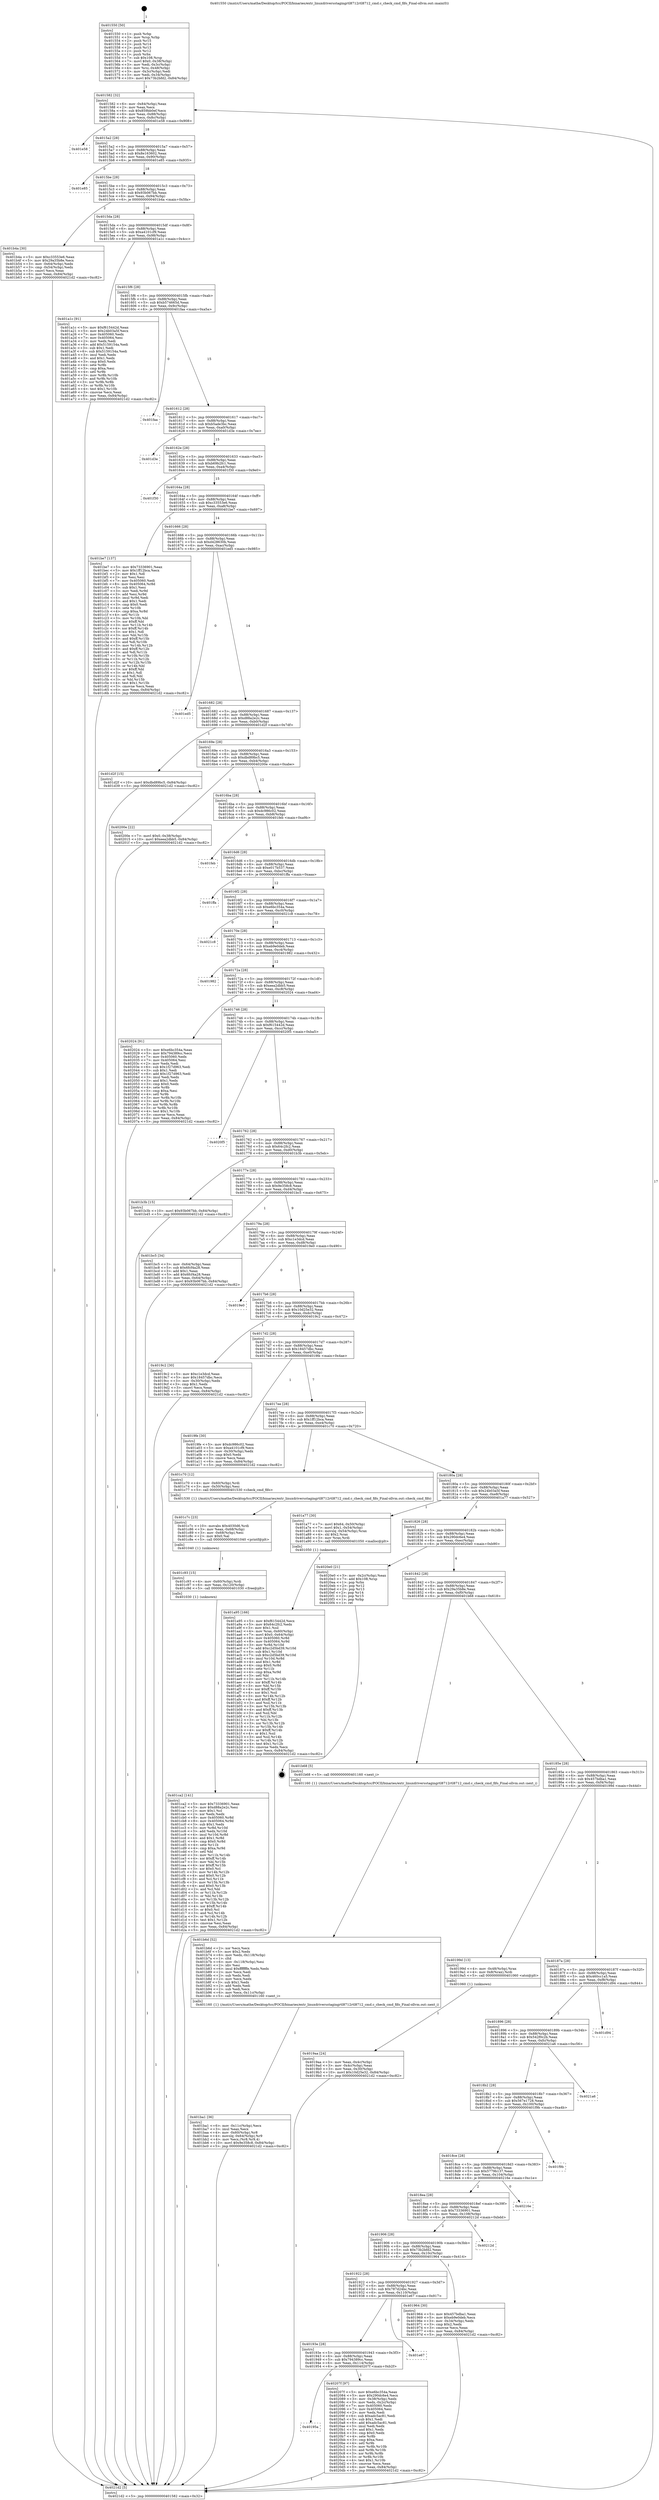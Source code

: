 digraph "0x401550" {
  label = "0x401550 (/mnt/c/Users/mathe/Desktop/tcc/POCII/binaries/extr_linuxdriversstagingrtl8712rtl8712_cmd.c_check_cmd_fifo_Final-ollvm.out::main(0))"
  labelloc = "t"
  node[shape=record]

  Entry [label="",width=0.3,height=0.3,shape=circle,fillcolor=black,style=filled]
  "0x401582" [label="{
     0x401582 [32]\l
     | [instrs]\l
     &nbsp;&nbsp;0x401582 \<+6\>: mov -0x84(%rbp),%eax\l
     &nbsp;&nbsp;0x401588 \<+2\>: mov %eax,%ecx\l
     &nbsp;&nbsp;0x40158a \<+6\>: sub $0x859bb0ef,%ecx\l
     &nbsp;&nbsp;0x401590 \<+6\>: mov %eax,-0x88(%rbp)\l
     &nbsp;&nbsp;0x401596 \<+6\>: mov %ecx,-0x8c(%rbp)\l
     &nbsp;&nbsp;0x40159c \<+6\>: je 0000000000401e58 \<main+0x908\>\l
  }"]
  "0x401e58" [label="{
     0x401e58\l
  }", style=dashed]
  "0x4015a2" [label="{
     0x4015a2 [28]\l
     | [instrs]\l
     &nbsp;&nbsp;0x4015a2 \<+5\>: jmp 00000000004015a7 \<main+0x57\>\l
     &nbsp;&nbsp;0x4015a7 \<+6\>: mov -0x88(%rbp),%eax\l
     &nbsp;&nbsp;0x4015ad \<+5\>: sub $0x8e163602,%eax\l
     &nbsp;&nbsp;0x4015b2 \<+6\>: mov %eax,-0x90(%rbp)\l
     &nbsp;&nbsp;0x4015b8 \<+6\>: je 0000000000401e85 \<main+0x935\>\l
  }"]
  Exit [label="",width=0.3,height=0.3,shape=circle,fillcolor=black,style=filled,peripheries=2]
  "0x401e85" [label="{
     0x401e85\l
  }", style=dashed]
  "0x4015be" [label="{
     0x4015be [28]\l
     | [instrs]\l
     &nbsp;&nbsp;0x4015be \<+5\>: jmp 00000000004015c3 \<main+0x73\>\l
     &nbsp;&nbsp;0x4015c3 \<+6\>: mov -0x88(%rbp),%eax\l
     &nbsp;&nbsp;0x4015c9 \<+5\>: sub $0x93b067bb,%eax\l
     &nbsp;&nbsp;0x4015ce \<+6\>: mov %eax,-0x94(%rbp)\l
     &nbsp;&nbsp;0x4015d4 \<+6\>: je 0000000000401b4a \<main+0x5fa\>\l
  }"]
  "0x40195a" [label="{
     0x40195a\l
  }", style=dashed]
  "0x401b4a" [label="{
     0x401b4a [30]\l
     | [instrs]\l
     &nbsp;&nbsp;0x401b4a \<+5\>: mov $0xc33553e6,%eax\l
     &nbsp;&nbsp;0x401b4f \<+5\>: mov $0x29a35b8e,%ecx\l
     &nbsp;&nbsp;0x401b54 \<+3\>: mov -0x64(%rbp),%edx\l
     &nbsp;&nbsp;0x401b57 \<+3\>: cmp -0x54(%rbp),%edx\l
     &nbsp;&nbsp;0x401b5a \<+3\>: cmovl %ecx,%eax\l
     &nbsp;&nbsp;0x401b5d \<+6\>: mov %eax,-0x84(%rbp)\l
     &nbsp;&nbsp;0x401b63 \<+5\>: jmp 00000000004021d2 \<main+0xc82\>\l
  }"]
  "0x4015da" [label="{
     0x4015da [28]\l
     | [instrs]\l
     &nbsp;&nbsp;0x4015da \<+5\>: jmp 00000000004015df \<main+0x8f\>\l
     &nbsp;&nbsp;0x4015df \<+6\>: mov -0x88(%rbp),%eax\l
     &nbsp;&nbsp;0x4015e5 \<+5\>: sub $0xa4101cf9,%eax\l
     &nbsp;&nbsp;0x4015ea \<+6\>: mov %eax,-0x98(%rbp)\l
     &nbsp;&nbsp;0x4015f0 \<+6\>: je 0000000000401a1c \<main+0x4cc\>\l
  }"]
  "0x40207f" [label="{
     0x40207f [97]\l
     | [instrs]\l
     &nbsp;&nbsp;0x40207f \<+5\>: mov $0xe6bc354a,%eax\l
     &nbsp;&nbsp;0x402084 \<+5\>: mov $0x290dc6e4,%ecx\l
     &nbsp;&nbsp;0x402089 \<+3\>: mov -0x38(%rbp),%edx\l
     &nbsp;&nbsp;0x40208c \<+3\>: mov %edx,-0x2c(%rbp)\l
     &nbsp;&nbsp;0x40208f \<+7\>: mov 0x405060,%edx\l
     &nbsp;&nbsp;0x402096 \<+7\>: mov 0x405064,%esi\l
     &nbsp;&nbsp;0x40209d \<+2\>: mov %edx,%edi\l
     &nbsp;&nbsp;0x40209f \<+6\>: sub $0xadc5ac81,%edi\l
     &nbsp;&nbsp;0x4020a5 \<+3\>: sub $0x1,%edi\l
     &nbsp;&nbsp;0x4020a8 \<+6\>: add $0xadc5ac81,%edi\l
     &nbsp;&nbsp;0x4020ae \<+3\>: imul %edi,%edx\l
     &nbsp;&nbsp;0x4020b1 \<+3\>: and $0x1,%edx\l
     &nbsp;&nbsp;0x4020b4 \<+3\>: cmp $0x0,%edx\l
     &nbsp;&nbsp;0x4020b7 \<+4\>: sete %r8b\l
     &nbsp;&nbsp;0x4020bb \<+3\>: cmp $0xa,%esi\l
     &nbsp;&nbsp;0x4020be \<+4\>: setl %r9b\l
     &nbsp;&nbsp;0x4020c2 \<+3\>: mov %r8b,%r10b\l
     &nbsp;&nbsp;0x4020c5 \<+3\>: and %r9b,%r10b\l
     &nbsp;&nbsp;0x4020c8 \<+3\>: xor %r9b,%r8b\l
     &nbsp;&nbsp;0x4020cb \<+3\>: or %r8b,%r10b\l
     &nbsp;&nbsp;0x4020ce \<+4\>: test $0x1,%r10b\l
     &nbsp;&nbsp;0x4020d2 \<+3\>: cmovne %ecx,%eax\l
     &nbsp;&nbsp;0x4020d5 \<+6\>: mov %eax,-0x84(%rbp)\l
     &nbsp;&nbsp;0x4020db \<+5\>: jmp 00000000004021d2 \<main+0xc82\>\l
  }"]
  "0x401a1c" [label="{
     0x401a1c [91]\l
     | [instrs]\l
     &nbsp;&nbsp;0x401a1c \<+5\>: mov $0xf615442d,%eax\l
     &nbsp;&nbsp;0x401a21 \<+5\>: mov $0x24b03a5f,%ecx\l
     &nbsp;&nbsp;0x401a26 \<+7\>: mov 0x405060,%edx\l
     &nbsp;&nbsp;0x401a2d \<+7\>: mov 0x405064,%esi\l
     &nbsp;&nbsp;0x401a34 \<+2\>: mov %edx,%edi\l
     &nbsp;&nbsp;0x401a36 \<+6\>: add $0x5159154a,%edi\l
     &nbsp;&nbsp;0x401a3c \<+3\>: sub $0x1,%edi\l
     &nbsp;&nbsp;0x401a3f \<+6\>: sub $0x5159154a,%edi\l
     &nbsp;&nbsp;0x401a45 \<+3\>: imul %edi,%edx\l
     &nbsp;&nbsp;0x401a48 \<+3\>: and $0x1,%edx\l
     &nbsp;&nbsp;0x401a4b \<+3\>: cmp $0x0,%edx\l
     &nbsp;&nbsp;0x401a4e \<+4\>: sete %r8b\l
     &nbsp;&nbsp;0x401a52 \<+3\>: cmp $0xa,%esi\l
     &nbsp;&nbsp;0x401a55 \<+4\>: setl %r9b\l
     &nbsp;&nbsp;0x401a59 \<+3\>: mov %r8b,%r10b\l
     &nbsp;&nbsp;0x401a5c \<+3\>: and %r9b,%r10b\l
     &nbsp;&nbsp;0x401a5f \<+3\>: xor %r9b,%r8b\l
     &nbsp;&nbsp;0x401a62 \<+3\>: or %r8b,%r10b\l
     &nbsp;&nbsp;0x401a65 \<+4\>: test $0x1,%r10b\l
     &nbsp;&nbsp;0x401a69 \<+3\>: cmovne %ecx,%eax\l
     &nbsp;&nbsp;0x401a6c \<+6\>: mov %eax,-0x84(%rbp)\l
     &nbsp;&nbsp;0x401a72 \<+5\>: jmp 00000000004021d2 \<main+0xc82\>\l
  }"]
  "0x4015f6" [label="{
     0x4015f6 [28]\l
     | [instrs]\l
     &nbsp;&nbsp;0x4015f6 \<+5\>: jmp 00000000004015fb \<main+0xab\>\l
     &nbsp;&nbsp;0x4015fb \<+6\>: mov -0x88(%rbp),%eax\l
     &nbsp;&nbsp;0x401601 \<+5\>: sub $0xb574665d,%eax\l
     &nbsp;&nbsp;0x401606 \<+6\>: mov %eax,-0x9c(%rbp)\l
     &nbsp;&nbsp;0x40160c \<+6\>: je 0000000000401faa \<main+0xa5a\>\l
  }"]
  "0x40193e" [label="{
     0x40193e [28]\l
     | [instrs]\l
     &nbsp;&nbsp;0x40193e \<+5\>: jmp 0000000000401943 \<main+0x3f3\>\l
     &nbsp;&nbsp;0x401943 \<+6\>: mov -0x88(%rbp),%eax\l
     &nbsp;&nbsp;0x401949 \<+5\>: sub $0x794389cc,%eax\l
     &nbsp;&nbsp;0x40194e \<+6\>: mov %eax,-0x114(%rbp)\l
     &nbsp;&nbsp;0x401954 \<+6\>: je 000000000040207f \<main+0xb2f\>\l
  }"]
  "0x401faa" [label="{
     0x401faa\l
  }", style=dashed]
  "0x401612" [label="{
     0x401612 [28]\l
     | [instrs]\l
     &nbsp;&nbsp;0x401612 \<+5\>: jmp 0000000000401617 \<main+0xc7\>\l
     &nbsp;&nbsp;0x401617 \<+6\>: mov -0x88(%rbp),%eax\l
     &nbsp;&nbsp;0x40161d \<+5\>: sub $0xb5ade3bc,%eax\l
     &nbsp;&nbsp;0x401622 \<+6\>: mov %eax,-0xa0(%rbp)\l
     &nbsp;&nbsp;0x401628 \<+6\>: je 0000000000401d3e \<main+0x7ee\>\l
  }"]
  "0x401e67" [label="{
     0x401e67\l
  }", style=dashed]
  "0x401d3e" [label="{
     0x401d3e\l
  }", style=dashed]
  "0x40162e" [label="{
     0x40162e [28]\l
     | [instrs]\l
     &nbsp;&nbsp;0x40162e \<+5\>: jmp 0000000000401633 \<main+0xe3\>\l
     &nbsp;&nbsp;0x401633 \<+6\>: mov -0x88(%rbp),%eax\l
     &nbsp;&nbsp;0x401639 \<+5\>: sub $0xb69b2fc1,%eax\l
     &nbsp;&nbsp;0x40163e \<+6\>: mov %eax,-0xa4(%rbp)\l
     &nbsp;&nbsp;0x401644 \<+6\>: je 0000000000401f30 \<main+0x9e0\>\l
  }"]
  "0x401ca2" [label="{
     0x401ca2 [141]\l
     | [instrs]\l
     &nbsp;&nbsp;0x401ca2 \<+5\>: mov $0x73336901,%eax\l
     &nbsp;&nbsp;0x401ca7 \<+5\>: mov $0xd88a2e2c,%esi\l
     &nbsp;&nbsp;0x401cac \<+2\>: mov $0x1,%cl\l
     &nbsp;&nbsp;0x401cae \<+2\>: xor %edx,%edx\l
     &nbsp;&nbsp;0x401cb0 \<+8\>: mov 0x405060,%r8d\l
     &nbsp;&nbsp;0x401cb8 \<+8\>: mov 0x405064,%r9d\l
     &nbsp;&nbsp;0x401cc0 \<+3\>: sub $0x1,%edx\l
     &nbsp;&nbsp;0x401cc3 \<+3\>: mov %r8d,%r10d\l
     &nbsp;&nbsp;0x401cc6 \<+3\>: add %edx,%r10d\l
     &nbsp;&nbsp;0x401cc9 \<+4\>: imul %r10d,%r8d\l
     &nbsp;&nbsp;0x401ccd \<+4\>: and $0x1,%r8d\l
     &nbsp;&nbsp;0x401cd1 \<+4\>: cmp $0x0,%r8d\l
     &nbsp;&nbsp;0x401cd5 \<+4\>: sete %r11b\l
     &nbsp;&nbsp;0x401cd9 \<+4\>: cmp $0xa,%r9d\l
     &nbsp;&nbsp;0x401cdd \<+3\>: setl %bl\l
     &nbsp;&nbsp;0x401ce0 \<+3\>: mov %r11b,%r14b\l
     &nbsp;&nbsp;0x401ce3 \<+4\>: xor $0xff,%r14b\l
     &nbsp;&nbsp;0x401ce7 \<+3\>: mov %bl,%r15b\l
     &nbsp;&nbsp;0x401cea \<+4\>: xor $0xff,%r15b\l
     &nbsp;&nbsp;0x401cee \<+3\>: xor $0x0,%cl\l
     &nbsp;&nbsp;0x401cf1 \<+3\>: mov %r14b,%r12b\l
     &nbsp;&nbsp;0x401cf4 \<+4\>: and $0x0,%r12b\l
     &nbsp;&nbsp;0x401cf8 \<+3\>: and %cl,%r11b\l
     &nbsp;&nbsp;0x401cfb \<+3\>: mov %r15b,%r13b\l
     &nbsp;&nbsp;0x401cfe \<+4\>: and $0x0,%r13b\l
     &nbsp;&nbsp;0x401d02 \<+2\>: and %cl,%bl\l
     &nbsp;&nbsp;0x401d04 \<+3\>: or %r11b,%r12b\l
     &nbsp;&nbsp;0x401d07 \<+3\>: or %bl,%r13b\l
     &nbsp;&nbsp;0x401d0a \<+3\>: xor %r13b,%r12b\l
     &nbsp;&nbsp;0x401d0d \<+3\>: or %r15b,%r14b\l
     &nbsp;&nbsp;0x401d10 \<+4\>: xor $0xff,%r14b\l
     &nbsp;&nbsp;0x401d14 \<+3\>: or $0x0,%cl\l
     &nbsp;&nbsp;0x401d17 \<+3\>: and %cl,%r14b\l
     &nbsp;&nbsp;0x401d1a \<+3\>: or %r14b,%r12b\l
     &nbsp;&nbsp;0x401d1d \<+4\>: test $0x1,%r12b\l
     &nbsp;&nbsp;0x401d21 \<+3\>: cmovne %esi,%eax\l
     &nbsp;&nbsp;0x401d24 \<+6\>: mov %eax,-0x84(%rbp)\l
     &nbsp;&nbsp;0x401d2a \<+5\>: jmp 00000000004021d2 \<main+0xc82\>\l
  }"]
  "0x401f30" [label="{
     0x401f30\l
  }", style=dashed]
  "0x40164a" [label="{
     0x40164a [28]\l
     | [instrs]\l
     &nbsp;&nbsp;0x40164a \<+5\>: jmp 000000000040164f \<main+0xff\>\l
     &nbsp;&nbsp;0x40164f \<+6\>: mov -0x88(%rbp),%eax\l
     &nbsp;&nbsp;0x401655 \<+5\>: sub $0xc33553e6,%eax\l
     &nbsp;&nbsp;0x40165a \<+6\>: mov %eax,-0xa8(%rbp)\l
     &nbsp;&nbsp;0x401660 \<+6\>: je 0000000000401be7 \<main+0x697\>\l
  }"]
  "0x401c93" [label="{
     0x401c93 [15]\l
     | [instrs]\l
     &nbsp;&nbsp;0x401c93 \<+4\>: mov -0x60(%rbp),%rdi\l
     &nbsp;&nbsp;0x401c97 \<+6\>: mov %eax,-0x120(%rbp)\l
     &nbsp;&nbsp;0x401c9d \<+5\>: call 0000000000401030 \<free@plt\>\l
     | [calls]\l
     &nbsp;&nbsp;0x401030 \{1\} (unknown)\l
  }"]
  "0x401be7" [label="{
     0x401be7 [137]\l
     | [instrs]\l
     &nbsp;&nbsp;0x401be7 \<+5\>: mov $0x73336901,%eax\l
     &nbsp;&nbsp;0x401bec \<+5\>: mov $0x1ff12bca,%ecx\l
     &nbsp;&nbsp;0x401bf1 \<+2\>: mov $0x1,%dl\l
     &nbsp;&nbsp;0x401bf3 \<+2\>: xor %esi,%esi\l
     &nbsp;&nbsp;0x401bf5 \<+7\>: mov 0x405060,%edi\l
     &nbsp;&nbsp;0x401bfc \<+8\>: mov 0x405064,%r8d\l
     &nbsp;&nbsp;0x401c04 \<+3\>: sub $0x1,%esi\l
     &nbsp;&nbsp;0x401c07 \<+3\>: mov %edi,%r9d\l
     &nbsp;&nbsp;0x401c0a \<+3\>: add %esi,%r9d\l
     &nbsp;&nbsp;0x401c0d \<+4\>: imul %r9d,%edi\l
     &nbsp;&nbsp;0x401c11 \<+3\>: and $0x1,%edi\l
     &nbsp;&nbsp;0x401c14 \<+3\>: cmp $0x0,%edi\l
     &nbsp;&nbsp;0x401c17 \<+4\>: sete %r10b\l
     &nbsp;&nbsp;0x401c1b \<+4\>: cmp $0xa,%r8d\l
     &nbsp;&nbsp;0x401c1f \<+4\>: setl %r11b\l
     &nbsp;&nbsp;0x401c23 \<+3\>: mov %r10b,%bl\l
     &nbsp;&nbsp;0x401c26 \<+3\>: xor $0xff,%bl\l
     &nbsp;&nbsp;0x401c29 \<+3\>: mov %r11b,%r14b\l
     &nbsp;&nbsp;0x401c2c \<+4\>: xor $0xff,%r14b\l
     &nbsp;&nbsp;0x401c30 \<+3\>: xor $0x1,%dl\l
     &nbsp;&nbsp;0x401c33 \<+3\>: mov %bl,%r15b\l
     &nbsp;&nbsp;0x401c36 \<+4\>: and $0xff,%r15b\l
     &nbsp;&nbsp;0x401c3a \<+3\>: and %dl,%r10b\l
     &nbsp;&nbsp;0x401c3d \<+3\>: mov %r14b,%r12b\l
     &nbsp;&nbsp;0x401c40 \<+4\>: and $0xff,%r12b\l
     &nbsp;&nbsp;0x401c44 \<+3\>: and %dl,%r11b\l
     &nbsp;&nbsp;0x401c47 \<+3\>: or %r10b,%r15b\l
     &nbsp;&nbsp;0x401c4a \<+3\>: or %r11b,%r12b\l
     &nbsp;&nbsp;0x401c4d \<+3\>: xor %r12b,%r15b\l
     &nbsp;&nbsp;0x401c50 \<+3\>: or %r14b,%bl\l
     &nbsp;&nbsp;0x401c53 \<+3\>: xor $0xff,%bl\l
     &nbsp;&nbsp;0x401c56 \<+3\>: or $0x1,%dl\l
     &nbsp;&nbsp;0x401c59 \<+2\>: and %dl,%bl\l
     &nbsp;&nbsp;0x401c5b \<+3\>: or %bl,%r15b\l
     &nbsp;&nbsp;0x401c5e \<+4\>: test $0x1,%r15b\l
     &nbsp;&nbsp;0x401c62 \<+3\>: cmovne %ecx,%eax\l
     &nbsp;&nbsp;0x401c65 \<+6\>: mov %eax,-0x84(%rbp)\l
     &nbsp;&nbsp;0x401c6b \<+5\>: jmp 00000000004021d2 \<main+0xc82\>\l
  }"]
  "0x401666" [label="{
     0x401666 [28]\l
     | [instrs]\l
     &nbsp;&nbsp;0x401666 \<+5\>: jmp 000000000040166b \<main+0x11b\>\l
     &nbsp;&nbsp;0x40166b \<+6\>: mov -0x88(%rbp),%eax\l
     &nbsp;&nbsp;0x401671 \<+5\>: sub $0xd428630b,%eax\l
     &nbsp;&nbsp;0x401676 \<+6\>: mov %eax,-0xac(%rbp)\l
     &nbsp;&nbsp;0x40167c \<+6\>: je 0000000000401ed5 \<main+0x985\>\l
  }"]
  "0x401c7c" [label="{
     0x401c7c [23]\l
     | [instrs]\l
     &nbsp;&nbsp;0x401c7c \<+10\>: movabs $0x4030d6,%rdi\l
     &nbsp;&nbsp;0x401c86 \<+3\>: mov %eax,-0x68(%rbp)\l
     &nbsp;&nbsp;0x401c89 \<+3\>: mov -0x68(%rbp),%esi\l
     &nbsp;&nbsp;0x401c8c \<+2\>: mov $0x0,%al\l
     &nbsp;&nbsp;0x401c8e \<+5\>: call 0000000000401040 \<printf@plt\>\l
     | [calls]\l
     &nbsp;&nbsp;0x401040 \{1\} (unknown)\l
  }"]
  "0x401ed5" [label="{
     0x401ed5\l
  }", style=dashed]
  "0x401682" [label="{
     0x401682 [28]\l
     | [instrs]\l
     &nbsp;&nbsp;0x401682 \<+5\>: jmp 0000000000401687 \<main+0x137\>\l
     &nbsp;&nbsp;0x401687 \<+6\>: mov -0x88(%rbp),%eax\l
     &nbsp;&nbsp;0x40168d \<+5\>: sub $0xd88a2e2c,%eax\l
     &nbsp;&nbsp;0x401692 \<+6\>: mov %eax,-0xb0(%rbp)\l
     &nbsp;&nbsp;0x401698 \<+6\>: je 0000000000401d2f \<main+0x7df\>\l
  }"]
  "0x401ba1" [label="{
     0x401ba1 [36]\l
     | [instrs]\l
     &nbsp;&nbsp;0x401ba1 \<+6\>: mov -0x11c(%rbp),%ecx\l
     &nbsp;&nbsp;0x401ba7 \<+3\>: imul %eax,%ecx\l
     &nbsp;&nbsp;0x401baa \<+4\>: mov -0x60(%rbp),%r8\l
     &nbsp;&nbsp;0x401bae \<+4\>: movslq -0x64(%rbp),%r9\l
     &nbsp;&nbsp;0x401bb2 \<+4\>: mov %ecx,(%r8,%r9,4)\l
     &nbsp;&nbsp;0x401bb6 \<+10\>: movl $0x9e358c8,-0x84(%rbp)\l
     &nbsp;&nbsp;0x401bc0 \<+5\>: jmp 00000000004021d2 \<main+0xc82\>\l
  }"]
  "0x401d2f" [label="{
     0x401d2f [15]\l
     | [instrs]\l
     &nbsp;&nbsp;0x401d2f \<+10\>: movl $0xdbd89bc5,-0x84(%rbp)\l
     &nbsp;&nbsp;0x401d39 \<+5\>: jmp 00000000004021d2 \<main+0xc82\>\l
  }"]
  "0x40169e" [label="{
     0x40169e [28]\l
     | [instrs]\l
     &nbsp;&nbsp;0x40169e \<+5\>: jmp 00000000004016a3 \<main+0x153\>\l
     &nbsp;&nbsp;0x4016a3 \<+6\>: mov -0x88(%rbp),%eax\l
     &nbsp;&nbsp;0x4016a9 \<+5\>: sub $0xdbd89bc5,%eax\l
     &nbsp;&nbsp;0x4016ae \<+6\>: mov %eax,-0xb4(%rbp)\l
     &nbsp;&nbsp;0x4016b4 \<+6\>: je 000000000040200e \<main+0xabe\>\l
  }"]
  "0x401b6d" [label="{
     0x401b6d [52]\l
     | [instrs]\l
     &nbsp;&nbsp;0x401b6d \<+2\>: xor %ecx,%ecx\l
     &nbsp;&nbsp;0x401b6f \<+5\>: mov $0x2,%edx\l
     &nbsp;&nbsp;0x401b74 \<+6\>: mov %edx,-0x118(%rbp)\l
     &nbsp;&nbsp;0x401b7a \<+1\>: cltd\l
     &nbsp;&nbsp;0x401b7b \<+6\>: mov -0x118(%rbp),%esi\l
     &nbsp;&nbsp;0x401b81 \<+2\>: idiv %esi\l
     &nbsp;&nbsp;0x401b83 \<+6\>: imul $0xfffffffe,%edx,%edx\l
     &nbsp;&nbsp;0x401b89 \<+2\>: mov %ecx,%edi\l
     &nbsp;&nbsp;0x401b8b \<+2\>: sub %edx,%edi\l
     &nbsp;&nbsp;0x401b8d \<+2\>: mov %ecx,%edx\l
     &nbsp;&nbsp;0x401b8f \<+3\>: sub $0x1,%edx\l
     &nbsp;&nbsp;0x401b92 \<+2\>: add %edx,%edi\l
     &nbsp;&nbsp;0x401b94 \<+2\>: sub %edi,%ecx\l
     &nbsp;&nbsp;0x401b96 \<+6\>: mov %ecx,-0x11c(%rbp)\l
     &nbsp;&nbsp;0x401b9c \<+5\>: call 0000000000401160 \<next_i\>\l
     | [calls]\l
     &nbsp;&nbsp;0x401160 \{1\} (/mnt/c/Users/mathe/Desktop/tcc/POCII/binaries/extr_linuxdriversstagingrtl8712rtl8712_cmd.c_check_cmd_fifo_Final-ollvm.out::next_i)\l
  }"]
  "0x40200e" [label="{
     0x40200e [22]\l
     | [instrs]\l
     &nbsp;&nbsp;0x40200e \<+7\>: movl $0x0,-0x38(%rbp)\l
     &nbsp;&nbsp;0x402015 \<+10\>: movl $0xeea2dbb5,-0x84(%rbp)\l
     &nbsp;&nbsp;0x40201f \<+5\>: jmp 00000000004021d2 \<main+0xc82\>\l
  }"]
  "0x4016ba" [label="{
     0x4016ba [28]\l
     | [instrs]\l
     &nbsp;&nbsp;0x4016ba \<+5\>: jmp 00000000004016bf \<main+0x16f\>\l
     &nbsp;&nbsp;0x4016bf \<+6\>: mov -0x88(%rbp),%eax\l
     &nbsp;&nbsp;0x4016c5 \<+5\>: sub $0xdc986c02,%eax\l
     &nbsp;&nbsp;0x4016ca \<+6\>: mov %eax,-0xb8(%rbp)\l
     &nbsp;&nbsp;0x4016d0 \<+6\>: je 0000000000401feb \<main+0xa9b\>\l
  }"]
  "0x401a95" [label="{
     0x401a95 [166]\l
     | [instrs]\l
     &nbsp;&nbsp;0x401a95 \<+5\>: mov $0xf615442d,%ecx\l
     &nbsp;&nbsp;0x401a9a \<+5\>: mov $0x64c2fc2,%edx\l
     &nbsp;&nbsp;0x401a9f \<+3\>: mov $0x1,%sil\l
     &nbsp;&nbsp;0x401aa2 \<+4\>: mov %rax,-0x60(%rbp)\l
     &nbsp;&nbsp;0x401aa6 \<+7\>: movl $0x0,-0x64(%rbp)\l
     &nbsp;&nbsp;0x401aad \<+8\>: mov 0x405060,%r8d\l
     &nbsp;&nbsp;0x401ab5 \<+8\>: mov 0x405064,%r9d\l
     &nbsp;&nbsp;0x401abd \<+3\>: mov %r8d,%r10d\l
     &nbsp;&nbsp;0x401ac0 \<+7\>: add $0xc2d5bd39,%r10d\l
     &nbsp;&nbsp;0x401ac7 \<+4\>: sub $0x1,%r10d\l
     &nbsp;&nbsp;0x401acb \<+7\>: sub $0xc2d5bd39,%r10d\l
     &nbsp;&nbsp;0x401ad2 \<+4\>: imul %r10d,%r8d\l
     &nbsp;&nbsp;0x401ad6 \<+4\>: and $0x1,%r8d\l
     &nbsp;&nbsp;0x401ada \<+4\>: cmp $0x0,%r8d\l
     &nbsp;&nbsp;0x401ade \<+4\>: sete %r11b\l
     &nbsp;&nbsp;0x401ae2 \<+4\>: cmp $0xa,%r9d\l
     &nbsp;&nbsp;0x401ae6 \<+3\>: setl %bl\l
     &nbsp;&nbsp;0x401ae9 \<+3\>: mov %r11b,%r14b\l
     &nbsp;&nbsp;0x401aec \<+4\>: xor $0xff,%r14b\l
     &nbsp;&nbsp;0x401af0 \<+3\>: mov %bl,%r15b\l
     &nbsp;&nbsp;0x401af3 \<+4\>: xor $0xff,%r15b\l
     &nbsp;&nbsp;0x401af7 \<+4\>: xor $0x1,%sil\l
     &nbsp;&nbsp;0x401afb \<+3\>: mov %r14b,%r12b\l
     &nbsp;&nbsp;0x401afe \<+4\>: and $0xff,%r12b\l
     &nbsp;&nbsp;0x401b02 \<+3\>: and %sil,%r11b\l
     &nbsp;&nbsp;0x401b05 \<+3\>: mov %r15b,%r13b\l
     &nbsp;&nbsp;0x401b08 \<+4\>: and $0xff,%r13b\l
     &nbsp;&nbsp;0x401b0c \<+3\>: and %sil,%bl\l
     &nbsp;&nbsp;0x401b0f \<+3\>: or %r11b,%r12b\l
     &nbsp;&nbsp;0x401b12 \<+3\>: or %bl,%r13b\l
     &nbsp;&nbsp;0x401b15 \<+3\>: xor %r13b,%r12b\l
     &nbsp;&nbsp;0x401b18 \<+3\>: or %r15b,%r14b\l
     &nbsp;&nbsp;0x401b1b \<+4\>: xor $0xff,%r14b\l
     &nbsp;&nbsp;0x401b1f \<+4\>: or $0x1,%sil\l
     &nbsp;&nbsp;0x401b23 \<+3\>: and %sil,%r14b\l
     &nbsp;&nbsp;0x401b26 \<+3\>: or %r14b,%r12b\l
     &nbsp;&nbsp;0x401b29 \<+4\>: test $0x1,%r12b\l
     &nbsp;&nbsp;0x401b2d \<+3\>: cmovne %edx,%ecx\l
     &nbsp;&nbsp;0x401b30 \<+6\>: mov %ecx,-0x84(%rbp)\l
     &nbsp;&nbsp;0x401b36 \<+5\>: jmp 00000000004021d2 \<main+0xc82\>\l
  }"]
  "0x401feb" [label="{
     0x401feb\l
  }", style=dashed]
  "0x4016d6" [label="{
     0x4016d6 [28]\l
     | [instrs]\l
     &nbsp;&nbsp;0x4016d6 \<+5\>: jmp 00000000004016db \<main+0x18b\>\l
     &nbsp;&nbsp;0x4016db \<+6\>: mov -0x88(%rbp),%eax\l
     &nbsp;&nbsp;0x4016e1 \<+5\>: sub $0xe017b537,%eax\l
     &nbsp;&nbsp;0x4016e6 \<+6\>: mov %eax,-0xbc(%rbp)\l
     &nbsp;&nbsp;0x4016ec \<+6\>: je 0000000000401ffa \<main+0xaaa\>\l
  }"]
  "0x4019aa" [label="{
     0x4019aa [24]\l
     | [instrs]\l
     &nbsp;&nbsp;0x4019aa \<+3\>: mov %eax,-0x4c(%rbp)\l
     &nbsp;&nbsp;0x4019ad \<+3\>: mov -0x4c(%rbp),%eax\l
     &nbsp;&nbsp;0x4019b0 \<+3\>: mov %eax,-0x30(%rbp)\l
     &nbsp;&nbsp;0x4019b3 \<+10\>: movl $0x10d25e32,-0x84(%rbp)\l
     &nbsp;&nbsp;0x4019bd \<+5\>: jmp 00000000004021d2 \<main+0xc82\>\l
  }"]
  "0x401ffa" [label="{
     0x401ffa\l
  }", style=dashed]
  "0x4016f2" [label="{
     0x4016f2 [28]\l
     | [instrs]\l
     &nbsp;&nbsp;0x4016f2 \<+5\>: jmp 00000000004016f7 \<main+0x1a7\>\l
     &nbsp;&nbsp;0x4016f7 \<+6\>: mov -0x88(%rbp),%eax\l
     &nbsp;&nbsp;0x4016fd \<+5\>: sub $0xe6bc354a,%eax\l
     &nbsp;&nbsp;0x401702 \<+6\>: mov %eax,-0xc0(%rbp)\l
     &nbsp;&nbsp;0x401708 \<+6\>: je 00000000004021c8 \<main+0xc78\>\l
  }"]
  "0x401550" [label="{
     0x401550 [50]\l
     | [instrs]\l
     &nbsp;&nbsp;0x401550 \<+1\>: push %rbp\l
     &nbsp;&nbsp;0x401551 \<+3\>: mov %rsp,%rbp\l
     &nbsp;&nbsp;0x401554 \<+2\>: push %r15\l
     &nbsp;&nbsp;0x401556 \<+2\>: push %r14\l
     &nbsp;&nbsp;0x401558 \<+2\>: push %r13\l
     &nbsp;&nbsp;0x40155a \<+2\>: push %r12\l
     &nbsp;&nbsp;0x40155c \<+1\>: push %rbx\l
     &nbsp;&nbsp;0x40155d \<+7\>: sub $0x108,%rsp\l
     &nbsp;&nbsp;0x401564 \<+7\>: movl $0x0,-0x38(%rbp)\l
     &nbsp;&nbsp;0x40156b \<+3\>: mov %edi,-0x3c(%rbp)\l
     &nbsp;&nbsp;0x40156e \<+4\>: mov %rsi,-0x48(%rbp)\l
     &nbsp;&nbsp;0x401572 \<+3\>: mov -0x3c(%rbp),%edi\l
     &nbsp;&nbsp;0x401575 \<+3\>: mov %edi,-0x34(%rbp)\l
     &nbsp;&nbsp;0x401578 \<+10\>: movl $0x73b2bfd2,-0x84(%rbp)\l
  }"]
  "0x4021c8" [label="{
     0x4021c8\l
  }", style=dashed]
  "0x40170e" [label="{
     0x40170e [28]\l
     | [instrs]\l
     &nbsp;&nbsp;0x40170e \<+5\>: jmp 0000000000401713 \<main+0x1c3\>\l
     &nbsp;&nbsp;0x401713 \<+6\>: mov -0x88(%rbp),%eax\l
     &nbsp;&nbsp;0x401719 \<+5\>: sub $0xeb9e0deb,%eax\l
     &nbsp;&nbsp;0x40171e \<+6\>: mov %eax,-0xc4(%rbp)\l
     &nbsp;&nbsp;0x401724 \<+6\>: je 0000000000401982 \<main+0x432\>\l
  }"]
  "0x4021d2" [label="{
     0x4021d2 [5]\l
     | [instrs]\l
     &nbsp;&nbsp;0x4021d2 \<+5\>: jmp 0000000000401582 \<main+0x32\>\l
  }"]
  "0x401982" [label="{
     0x401982\l
  }", style=dashed]
  "0x40172a" [label="{
     0x40172a [28]\l
     | [instrs]\l
     &nbsp;&nbsp;0x40172a \<+5\>: jmp 000000000040172f \<main+0x1df\>\l
     &nbsp;&nbsp;0x40172f \<+6\>: mov -0x88(%rbp),%eax\l
     &nbsp;&nbsp;0x401735 \<+5\>: sub $0xeea2dbb5,%eax\l
     &nbsp;&nbsp;0x40173a \<+6\>: mov %eax,-0xc8(%rbp)\l
     &nbsp;&nbsp;0x401740 \<+6\>: je 0000000000402024 \<main+0xad4\>\l
  }"]
  "0x401922" [label="{
     0x401922 [28]\l
     | [instrs]\l
     &nbsp;&nbsp;0x401922 \<+5\>: jmp 0000000000401927 \<main+0x3d7\>\l
     &nbsp;&nbsp;0x401927 \<+6\>: mov -0x88(%rbp),%eax\l
     &nbsp;&nbsp;0x40192d \<+5\>: sub $0x787d24bc,%eax\l
     &nbsp;&nbsp;0x401932 \<+6\>: mov %eax,-0x110(%rbp)\l
     &nbsp;&nbsp;0x401938 \<+6\>: je 0000000000401e67 \<main+0x917\>\l
  }"]
  "0x402024" [label="{
     0x402024 [91]\l
     | [instrs]\l
     &nbsp;&nbsp;0x402024 \<+5\>: mov $0xe6bc354a,%eax\l
     &nbsp;&nbsp;0x402029 \<+5\>: mov $0x794389cc,%ecx\l
     &nbsp;&nbsp;0x40202e \<+7\>: mov 0x405060,%edx\l
     &nbsp;&nbsp;0x402035 \<+7\>: mov 0x405064,%esi\l
     &nbsp;&nbsp;0x40203c \<+2\>: mov %edx,%edi\l
     &nbsp;&nbsp;0x40203e \<+6\>: sub $0x1f27d963,%edi\l
     &nbsp;&nbsp;0x402044 \<+3\>: sub $0x1,%edi\l
     &nbsp;&nbsp;0x402047 \<+6\>: add $0x1f27d963,%edi\l
     &nbsp;&nbsp;0x40204d \<+3\>: imul %edi,%edx\l
     &nbsp;&nbsp;0x402050 \<+3\>: and $0x1,%edx\l
     &nbsp;&nbsp;0x402053 \<+3\>: cmp $0x0,%edx\l
     &nbsp;&nbsp;0x402056 \<+4\>: sete %r8b\l
     &nbsp;&nbsp;0x40205a \<+3\>: cmp $0xa,%esi\l
     &nbsp;&nbsp;0x40205d \<+4\>: setl %r9b\l
     &nbsp;&nbsp;0x402061 \<+3\>: mov %r8b,%r10b\l
     &nbsp;&nbsp;0x402064 \<+3\>: and %r9b,%r10b\l
     &nbsp;&nbsp;0x402067 \<+3\>: xor %r9b,%r8b\l
     &nbsp;&nbsp;0x40206a \<+3\>: or %r8b,%r10b\l
     &nbsp;&nbsp;0x40206d \<+4\>: test $0x1,%r10b\l
     &nbsp;&nbsp;0x402071 \<+3\>: cmovne %ecx,%eax\l
     &nbsp;&nbsp;0x402074 \<+6\>: mov %eax,-0x84(%rbp)\l
     &nbsp;&nbsp;0x40207a \<+5\>: jmp 00000000004021d2 \<main+0xc82\>\l
  }"]
  "0x401746" [label="{
     0x401746 [28]\l
     | [instrs]\l
     &nbsp;&nbsp;0x401746 \<+5\>: jmp 000000000040174b \<main+0x1fb\>\l
     &nbsp;&nbsp;0x40174b \<+6\>: mov -0x88(%rbp),%eax\l
     &nbsp;&nbsp;0x401751 \<+5\>: sub $0xf615442d,%eax\l
     &nbsp;&nbsp;0x401756 \<+6\>: mov %eax,-0xcc(%rbp)\l
     &nbsp;&nbsp;0x40175c \<+6\>: je 00000000004020f5 \<main+0xba5\>\l
  }"]
  "0x401964" [label="{
     0x401964 [30]\l
     | [instrs]\l
     &nbsp;&nbsp;0x401964 \<+5\>: mov $0x457bdba1,%eax\l
     &nbsp;&nbsp;0x401969 \<+5\>: mov $0xeb9e0deb,%ecx\l
     &nbsp;&nbsp;0x40196e \<+3\>: mov -0x34(%rbp),%edx\l
     &nbsp;&nbsp;0x401971 \<+3\>: cmp $0x2,%edx\l
     &nbsp;&nbsp;0x401974 \<+3\>: cmovne %ecx,%eax\l
     &nbsp;&nbsp;0x401977 \<+6\>: mov %eax,-0x84(%rbp)\l
     &nbsp;&nbsp;0x40197d \<+5\>: jmp 00000000004021d2 \<main+0xc82\>\l
  }"]
  "0x4020f5" [label="{
     0x4020f5\l
  }", style=dashed]
  "0x401762" [label="{
     0x401762 [28]\l
     | [instrs]\l
     &nbsp;&nbsp;0x401762 \<+5\>: jmp 0000000000401767 \<main+0x217\>\l
     &nbsp;&nbsp;0x401767 \<+6\>: mov -0x88(%rbp),%eax\l
     &nbsp;&nbsp;0x40176d \<+5\>: sub $0x64c2fc2,%eax\l
     &nbsp;&nbsp;0x401772 \<+6\>: mov %eax,-0xd0(%rbp)\l
     &nbsp;&nbsp;0x401778 \<+6\>: je 0000000000401b3b \<main+0x5eb\>\l
  }"]
  "0x401906" [label="{
     0x401906 [28]\l
     | [instrs]\l
     &nbsp;&nbsp;0x401906 \<+5\>: jmp 000000000040190b \<main+0x3bb\>\l
     &nbsp;&nbsp;0x40190b \<+6\>: mov -0x88(%rbp),%eax\l
     &nbsp;&nbsp;0x401911 \<+5\>: sub $0x73b2bfd2,%eax\l
     &nbsp;&nbsp;0x401916 \<+6\>: mov %eax,-0x10c(%rbp)\l
     &nbsp;&nbsp;0x40191c \<+6\>: je 0000000000401964 \<main+0x414\>\l
  }"]
  "0x401b3b" [label="{
     0x401b3b [15]\l
     | [instrs]\l
     &nbsp;&nbsp;0x401b3b \<+10\>: movl $0x93b067bb,-0x84(%rbp)\l
     &nbsp;&nbsp;0x401b45 \<+5\>: jmp 00000000004021d2 \<main+0xc82\>\l
  }"]
  "0x40177e" [label="{
     0x40177e [28]\l
     | [instrs]\l
     &nbsp;&nbsp;0x40177e \<+5\>: jmp 0000000000401783 \<main+0x233\>\l
     &nbsp;&nbsp;0x401783 \<+6\>: mov -0x88(%rbp),%eax\l
     &nbsp;&nbsp;0x401789 \<+5\>: sub $0x9e358c8,%eax\l
     &nbsp;&nbsp;0x40178e \<+6\>: mov %eax,-0xd4(%rbp)\l
     &nbsp;&nbsp;0x401794 \<+6\>: je 0000000000401bc5 \<main+0x675\>\l
  }"]
  "0x40212d" [label="{
     0x40212d\l
  }", style=dashed]
  "0x401bc5" [label="{
     0x401bc5 [34]\l
     | [instrs]\l
     &nbsp;&nbsp;0x401bc5 \<+3\>: mov -0x64(%rbp),%eax\l
     &nbsp;&nbsp;0x401bc8 \<+5\>: sub $0x6fcf4a28,%eax\l
     &nbsp;&nbsp;0x401bcd \<+3\>: add $0x1,%eax\l
     &nbsp;&nbsp;0x401bd0 \<+5\>: add $0x6fcf4a28,%eax\l
     &nbsp;&nbsp;0x401bd5 \<+3\>: mov %eax,-0x64(%rbp)\l
     &nbsp;&nbsp;0x401bd8 \<+10\>: movl $0x93b067bb,-0x84(%rbp)\l
     &nbsp;&nbsp;0x401be2 \<+5\>: jmp 00000000004021d2 \<main+0xc82\>\l
  }"]
  "0x40179a" [label="{
     0x40179a [28]\l
     | [instrs]\l
     &nbsp;&nbsp;0x40179a \<+5\>: jmp 000000000040179f \<main+0x24f\>\l
     &nbsp;&nbsp;0x40179f \<+6\>: mov -0x88(%rbp),%eax\l
     &nbsp;&nbsp;0x4017a5 \<+5\>: sub $0xc1e3dcd,%eax\l
     &nbsp;&nbsp;0x4017aa \<+6\>: mov %eax,-0xd8(%rbp)\l
     &nbsp;&nbsp;0x4017b0 \<+6\>: je 00000000004019e0 \<main+0x490\>\l
  }"]
  "0x4018ea" [label="{
     0x4018ea [28]\l
     | [instrs]\l
     &nbsp;&nbsp;0x4018ea \<+5\>: jmp 00000000004018ef \<main+0x39f\>\l
     &nbsp;&nbsp;0x4018ef \<+6\>: mov -0x88(%rbp),%eax\l
     &nbsp;&nbsp;0x4018f5 \<+5\>: sub $0x73336901,%eax\l
     &nbsp;&nbsp;0x4018fa \<+6\>: mov %eax,-0x108(%rbp)\l
     &nbsp;&nbsp;0x401900 \<+6\>: je 000000000040212d \<main+0xbdd\>\l
  }"]
  "0x4019e0" [label="{
     0x4019e0\l
  }", style=dashed]
  "0x4017b6" [label="{
     0x4017b6 [28]\l
     | [instrs]\l
     &nbsp;&nbsp;0x4017b6 \<+5\>: jmp 00000000004017bb \<main+0x26b\>\l
     &nbsp;&nbsp;0x4017bb \<+6\>: mov -0x88(%rbp),%eax\l
     &nbsp;&nbsp;0x4017c1 \<+5\>: sub $0x10d25e32,%eax\l
     &nbsp;&nbsp;0x4017c6 \<+6\>: mov %eax,-0xdc(%rbp)\l
     &nbsp;&nbsp;0x4017cc \<+6\>: je 00000000004019c2 \<main+0x472\>\l
  }"]
  "0x40216e" [label="{
     0x40216e\l
  }", style=dashed]
  "0x4019c2" [label="{
     0x4019c2 [30]\l
     | [instrs]\l
     &nbsp;&nbsp;0x4019c2 \<+5\>: mov $0xc1e3dcd,%eax\l
     &nbsp;&nbsp;0x4019c7 \<+5\>: mov $0x18457dbc,%ecx\l
     &nbsp;&nbsp;0x4019cc \<+3\>: mov -0x30(%rbp),%edx\l
     &nbsp;&nbsp;0x4019cf \<+3\>: cmp $0x1,%edx\l
     &nbsp;&nbsp;0x4019d2 \<+3\>: cmovl %ecx,%eax\l
     &nbsp;&nbsp;0x4019d5 \<+6\>: mov %eax,-0x84(%rbp)\l
     &nbsp;&nbsp;0x4019db \<+5\>: jmp 00000000004021d2 \<main+0xc82\>\l
  }"]
  "0x4017d2" [label="{
     0x4017d2 [28]\l
     | [instrs]\l
     &nbsp;&nbsp;0x4017d2 \<+5\>: jmp 00000000004017d7 \<main+0x287\>\l
     &nbsp;&nbsp;0x4017d7 \<+6\>: mov -0x88(%rbp),%eax\l
     &nbsp;&nbsp;0x4017dd \<+5\>: sub $0x18457dbc,%eax\l
     &nbsp;&nbsp;0x4017e2 \<+6\>: mov %eax,-0xe0(%rbp)\l
     &nbsp;&nbsp;0x4017e8 \<+6\>: je 00000000004019fe \<main+0x4ae\>\l
  }"]
  "0x4018ce" [label="{
     0x4018ce [28]\l
     | [instrs]\l
     &nbsp;&nbsp;0x4018ce \<+5\>: jmp 00000000004018d3 \<main+0x383\>\l
     &nbsp;&nbsp;0x4018d3 \<+6\>: mov -0x88(%rbp),%eax\l
     &nbsp;&nbsp;0x4018d9 \<+5\>: sub $0x5779b137,%eax\l
     &nbsp;&nbsp;0x4018de \<+6\>: mov %eax,-0x104(%rbp)\l
     &nbsp;&nbsp;0x4018e4 \<+6\>: je 000000000040216e \<main+0xc1e\>\l
  }"]
  "0x4019fe" [label="{
     0x4019fe [30]\l
     | [instrs]\l
     &nbsp;&nbsp;0x4019fe \<+5\>: mov $0xdc986c02,%eax\l
     &nbsp;&nbsp;0x401a03 \<+5\>: mov $0xa4101cf9,%ecx\l
     &nbsp;&nbsp;0x401a08 \<+3\>: mov -0x30(%rbp),%edx\l
     &nbsp;&nbsp;0x401a0b \<+3\>: cmp $0x0,%edx\l
     &nbsp;&nbsp;0x401a0e \<+3\>: cmove %ecx,%eax\l
     &nbsp;&nbsp;0x401a11 \<+6\>: mov %eax,-0x84(%rbp)\l
     &nbsp;&nbsp;0x401a17 \<+5\>: jmp 00000000004021d2 \<main+0xc82\>\l
  }"]
  "0x4017ee" [label="{
     0x4017ee [28]\l
     | [instrs]\l
     &nbsp;&nbsp;0x4017ee \<+5\>: jmp 00000000004017f3 \<main+0x2a3\>\l
     &nbsp;&nbsp;0x4017f3 \<+6\>: mov -0x88(%rbp),%eax\l
     &nbsp;&nbsp;0x4017f9 \<+5\>: sub $0x1ff12bca,%eax\l
     &nbsp;&nbsp;0x4017fe \<+6\>: mov %eax,-0xe4(%rbp)\l
     &nbsp;&nbsp;0x401804 \<+6\>: je 0000000000401c70 \<main+0x720\>\l
  }"]
  "0x401f9b" [label="{
     0x401f9b\l
  }", style=dashed]
  "0x401c70" [label="{
     0x401c70 [12]\l
     | [instrs]\l
     &nbsp;&nbsp;0x401c70 \<+4\>: mov -0x60(%rbp),%rdi\l
     &nbsp;&nbsp;0x401c74 \<+3\>: mov -0x50(%rbp),%esi\l
     &nbsp;&nbsp;0x401c77 \<+5\>: call 0000000000401530 \<check_cmd_fifo\>\l
     | [calls]\l
     &nbsp;&nbsp;0x401530 \{1\} (/mnt/c/Users/mathe/Desktop/tcc/POCII/binaries/extr_linuxdriversstagingrtl8712rtl8712_cmd.c_check_cmd_fifo_Final-ollvm.out::check_cmd_fifo)\l
  }"]
  "0x40180a" [label="{
     0x40180a [28]\l
     | [instrs]\l
     &nbsp;&nbsp;0x40180a \<+5\>: jmp 000000000040180f \<main+0x2bf\>\l
     &nbsp;&nbsp;0x40180f \<+6\>: mov -0x88(%rbp),%eax\l
     &nbsp;&nbsp;0x401815 \<+5\>: sub $0x24b03a5f,%eax\l
     &nbsp;&nbsp;0x40181a \<+6\>: mov %eax,-0xe8(%rbp)\l
     &nbsp;&nbsp;0x401820 \<+6\>: je 0000000000401a77 \<main+0x527\>\l
  }"]
  "0x4018b2" [label="{
     0x4018b2 [28]\l
     | [instrs]\l
     &nbsp;&nbsp;0x4018b2 \<+5\>: jmp 00000000004018b7 \<main+0x367\>\l
     &nbsp;&nbsp;0x4018b7 \<+6\>: mov -0x88(%rbp),%eax\l
     &nbsp;&nbsp;0x4018bd \<+5\>: sub $0x567e1728,%eax\l
     &nbsp;&nbsp;0x4018c2 \<+6\>: mov %eax,-0x100(%rbp)\l
     &nbsp;&nbsp;0x4018c8 \<+6\>: je 0000000000401f9b \<main+0xa4b\>\l
  }"]
  "0x401a77" [label="{
     0x401a77 [30]\l
     | [instrs]\l
     &nbsp;&nbsp;0x401a77 \<+7\>: movl $0x64,-0x50(%rbp)\l
     &nbsp;&nbsp;0x401a7e \<+7\>: movl $0x1,-0x54(%rbp)\l
     &nbsp;&nbsp;0x401a85 \<+4\>: movslq -0x54(%rbp),%rax\l
     &nbsp;&nbsp;0x401a89 \<+4\>: shl $0x2,%rax\l
     &nbsp;&nbsp;0x401a8d \<+3\>: mov %rax,%rdi\l
     &nbsp;&nbsp;0x401a90 \<+5\>: call 0000000000401050 \<malloc@plt\>\l
     | [calls]\l
     &nbsp;&nbsp;0x401050 \{1\} (unknown)\l
  }"]
  "0x401826" [label="{
     0x401826 [28]\l
     | [instrs]\l
     &nbsp;&nbsp;0x401826 \<+5\>: jmp 000000000040182b \<main+0x2db\>\l
     &nbsp;&nbsp;0x40182b \<+6\>: mov -0x88(%rbp),%eax\l
     &nbsp;&nbsp;0x401831 \<+5\>: sub $0x290dc6e4,%eax\l
     &nbsp;&nbsp;0x401836 \<+6\>: mov %eax,-0xec(%rbp)\l
     &nbsp;&nbsp;0x40183c \<+6\>: je 00000000004020e0 \<main+0xb90\>\l
  }"]
  "0x4021a6" [label="{
     0x4021a6\l
  }", style=dashed]
  "0x4020e0" [label="{
     0x4020e0 [21]\l
     | [instrs]\l
     &nbsp;&nbsp;0x4020e0 \<+3\>: mov -0x2c(%rbp),%eax\l
     &nbsp;&nbsp;0x4020e3 \<+7\>: add $0x108,%rsp\l
     &nbsp;&nbsp;0x4020ea \<+1\>: pop %rbx\l
     &nbsp;&nbsp;0x4020eb \<+2\>: pop %r12\l
     &nbsp;&nbsp;0x4020ed \<+2\>: pop %r13\l
     &nbsp;&nbsp;0x4020ef \<+2\>: pop %r14\l
     &nbsp;&nbsp;0x4020f1 \<+2\>: pop %r15\l
     &nbsp;&nbsp;0x4020f3 \<+1\>: pop %rbp\l
     &nbsp;&nbsp;0x4020f4 \<+1\>: ret\l
  }"]
  "0x401842" [label="{
     0x401842 [28]\l
     | [instrs]\l
     &nbsp;&nbsp;0x401842 \<+5\>: jmp 0000000000401847 \<main+0x2f7\>\l
     &nbsp;&nbsp;0x401847 \<+6\>: mov -0x88(%rbp),%eax\l
     &nbsp;&nbsp;0x40184d \<+5\>: sub $0x29a35b8e,%eax\l
     &nbsp;&nbsp;0x401852 \<+6\>: mov %eax,-0xf0(%rbp)\l
     &nbsp;&nbsp;0x401858 \<+6\>: je 0000000000401b68 \<main+0x618\>\l
  }"]
  "0x401896" [label="{
     0x401896 [28]\l
     | [instrs]\l
     &nbsp;&nbsp;0x401896 \<+5\>: jmp 000000000040189b \<main+0x34b\>\l
     &nbsp;&nbsp;0x40189b \<+6\>: mov -0x88(%rbp),%eax\l
     &nbsp;&nbsp;0x4018a1 \<+5\>: sub $0x542f0c2b,%eax\l
     &nbsp;&nbsp;0x4018a6 \<+6\>: mov %eax,-0xfc(%rbp)\l
     &nbsp;&nbsp;0x4018ac \<+6\>: je 00000000004021a6 \<main+0xc56\>\l
  }"]
  "0x401b68" [label="{
     0x401b68 [5]\l
     | [instrs]\l
     &nbsp;&nbsp;0x401b68 \<+5\>: call 0000000000401160 \<next_i\>\l
     | [calls]\l
     &nbsp;&nbsp;0x401160 \{1\} (/mnt/c/Users/mathe/Desktop/tcc/POCII/binaries/extr_linuxdriversstagingrtl8712rtl8712_cmd.c_check_cmd_fifo_Final-ollvm.out::next_i)\l
  }"]
  "0x40185e" [label="{
     0x40185e [28]\l
     | [instrs]\l
     &nbsp;&nbsp;0x40185e \<+5\>: jmp 0000000000401863 \<main+0x313\>\l
     &nbsp;&nbsp;0x401863 \<+6\>: mov -0x88(%rbp),%eax\l
     &nbsp;&nbsp;0x401869 \<+5\>: sub $0x457bdba1,%eax\l
     &nbsp;&nbsp;0x40186e \<+6\>: mov %eax,-0xf4(%rbp)\l
     &nbsp;&nbsp;0x401874 \<+6\>: je 000000000040199d \<main+0x44d\>\l
  }"]
  "0x401d94" [label="{
     0x401d94\l
  }", style=dashed]
  "0x40199d" [label="{
     0x40199d [13]\l
     | [instrs]\l
     &nbsp;&nbsp;0x40199d \<+4\>: mov -0x48(%rbp),%rax\l
     &nbsp;&nbsp;0x4019a1 \<+4\>: mov 0x8(%rax),%rdi\l
     &nbsp;&nbsp;0x4019a5 \<+5\>: call 0000000000401060 \<atoi@plt\>\l
     | [calls]\l
     &nbsp;&nbsp;0x401060 \{1\} (unknown)\l
  }"]
  "0x40187a" [label="{
     0x40187a [28]\l
     | [instrs]\l
     &nbsp;&nbsp;0x40187a \<+5\>: jmp 000000000040187f \<main+0x32f\>\l
     &nbsp;&nbsp;0x40187f \<+6\>: mov -0x88(%rbp),%eax\l
     &nbsp;&nbsp;0x401885 \<+5\>: sub $0x460cc1a5,%eax\l
     &nbsp;&nbsp;0x40188a \<+6\>: mov %eax,-0xf8(%rbp)\l
     &nbsp;&nbsp;0x401890 \<+6\>: je 0000000000401d94 \<main+0x844\>\l
  }"]
  Entry -> "0x401550" [label=" 1"]
  "0x401582" -> "0x401e58" [label=" 0"]
  "0x401582" -> "0x4015a2" [label=" 18"]
  "0x4020e0" -> Exit [label=" 1"]
  "0x4015a2" -> "0x401e85" [label=" 0"]
  "0x4015a2" -> "0x4015be" [label=" 18"]
  "0x40207f" -> "0x4021d2" [label=" 1"]
  "0x4015be" -> "0x401b4a" [label=" 2"]
  "0x4015be" -> "0x4015da" [label=" 16"]
  "0x40193e" -> "0x40195a" [label=" 0"]
  "0x4015da" -> "0x401a1c" [label=" 1"]
  "0x4015da" -> "0x4015f6" [label=" 15"]
  "0x40193e" -> "0x40207f" [label=" 1"]
  "0x4015f6" -> "0x401faa" [label=" 0"]
  "0x4015f6" -> "0x401612" [label=" 15"]
  "0x401922" -> "0x40193e" [label=" 1"]
  "0x401612" -> "0x401d3e" [label=" 0"]
  "0x401612" -> "0x40162e" [label=" 15"]
  "0x401922" -> "0x401e67" [label=" 0"]
  "0x40162e" -> "0x401f30" [label=" 0"]
  "0x40162e" -> "0x40164a" [label=" 15"]
  "0x402024" -> "0x4021d2" [label=" 1"]
  "0x40164a" -> "0x401be7" [label=" 1"]
  "0x40164a" -> "0x401666" [label=" 14"]
  "0x40200e" -> "0x4021d2" [label=" 1"]
  "0x401666" -> "0x401ed5" [label=" 0"]
  "0x401666" -> "0x401682" [label=" 14"]
  "0x401d2f" -> "0x4021d2" [label=" 1"]
  "0x401682" -> "0x401d2f" [label=" 1"]
  "0x401682" -> "0x40169e" [label=" 13"]
  "0x401ca2" -> "0x4021d2" [label=" 1"]
  "0x40169e" -> "0x40200e" [label=" 1"]
  "0x40169e" -> "0x4016ba" [label=" 12"]
  "0x401c93" -> "0x401ca2" [label=" 1"]
  "0x4016ba" -> "0x401feb" [label=" 0"]
  "0x4016ba" -> "0x4016d6" [label=" 12"]
  "0x401c7c" -> "0x401c93" [label=" 1"]
  "0x4016d6" -> "0x401ffa" [label=" 0"]
  "0x4016d6" -> "0x4016f2" [label=" 12"]
  "0x401c70" -> "0x401c7c" [label=" 1"]
  "0x4016f2" -> "0x4021c8" [label=" 0"]
  "0x4016f2" -> "0x40170e" [label=" 12"]
  "0x401be7" -> "0x4021d2" [label=" 1"]
  "0x40170e" -> "0x401982" [label=" 0"]
  "0x40170e" -> "0x40172a" [label=" 12"]
  "0x401bc5" -> "0x4021d2" [label=" 1"]
  "0x40172a" -> "0x402024" [label=" 1"]
  "0x40172a" -> "0x401746" [label=" 11"]
  "0x401ba1" -> "0x4021d2" [label=" 1"]
  "0x401746" -> "0x4020f5" [label=" 0"]
  "0x401746" -> "0x401762" [label=" 11"]
  "0x401b6d" -> "0x401ba1" [label=" 1"]
  "0x401762" -> "0x401b3b" [label=" 1"]
  "0x401762" -> "0x40177e" [label=" 10"]
  "0x401b4a" -> "0x4021d2" [label=" 2"]
  "0x40177e" -> "0x401bc5" [label=" 1"]
  "0x40177e" -> "0x40179a" [label=" 9"]
  "0x401b3b" -> "0x4021d2" [label=" 1"]
  "0x40179a" -> "0x4019e0" [label=" 0"]
  "0x40179a" -> "0x4017b6" [label=" 9"]
  "0x401a77" -> "0x401a95" [label=" 1"]
  "0x4017b6" -> "0x4019c2" [label=" 1"]
  "0x4017b6" -> "0x4017d2" [label=" 8"]
  "0x401a1c" -> "0x4021d2" [label=" 1"]
  "0x4017d2" -> "0x4019fe" [label=" 1"]
  "0x4017d2" -> "0x4017ee" [label=" 7"]
  "0x4019c2" -> "0x4021d2" [label=" 1"]
  "0x4017ee" -> "0x401c70" [label=" 1"]
  "0x4017ee" -> "0x40180a" [label=" 6"]
  "0x4019aa" -> "0x4021d2" [label=" 1"]
  "0x40180a" -> "0x401a77" [label=" 1"]
  "0x40180a" -> "0x401826" [label=" 5"]
  "0x4021d2" -> "0x401582" [label=" 17"]
  "0x401826" -> "0x4020e0" [label=" 1"]
  "0x401826" -> "0x401842" [label=" 4"]
  "0x401550" -> "0x401582" [label=" 1"]
  "0x401842" -> "0x401b68" [label=" 1"]
  "0x401842" -> "0x40185e" [label=" 3"]
  "0x401906" -> "0x401922" [label=" 1"]
  "0x40185e" -> "0x40199d" [label=" 1"]
  "0x40185e" -> "0x40187a" [label=" 2"]
  "0x401906" -> "0x401964" [label=" 1"]
  "0x40187a" -> "0x401d94" [label=" 0"]
  "0x40187a" -> "0x401896" [label=" 2"]
  "0x401964" -> "0x4021d2" [label=" 1"]
  "0x401896" -> "0x4021a6" [label=" 0"]
  "0x401896" -> "0x4018b2" [label=" 2"]
  "0x40199d" -> "0x4019aa" [label=" 1"]
  "0x4018b2" -> "0x401f9b" [label=" 0"]
  "0x4018b2" -> "0x4018ce" [label=" 2"]
  "0x4019fe" -> "0x4021d2" [label=" 1"]
  "0x4018ce" -> "0x40216e" [label=" 0"]
  "0x4018ce" -> "0x4018ea" [label=" 2"]
  "0x401a95" -> "0x4021d2" [label=" 1"]
  "0x4018ea" -> "0x40212d" [label=" 0"]
  "0x4018ea" -> "0x401906" [label=" 2"]
  "0x401b68" -> "0x401b6d" [label=" 1"]
}
